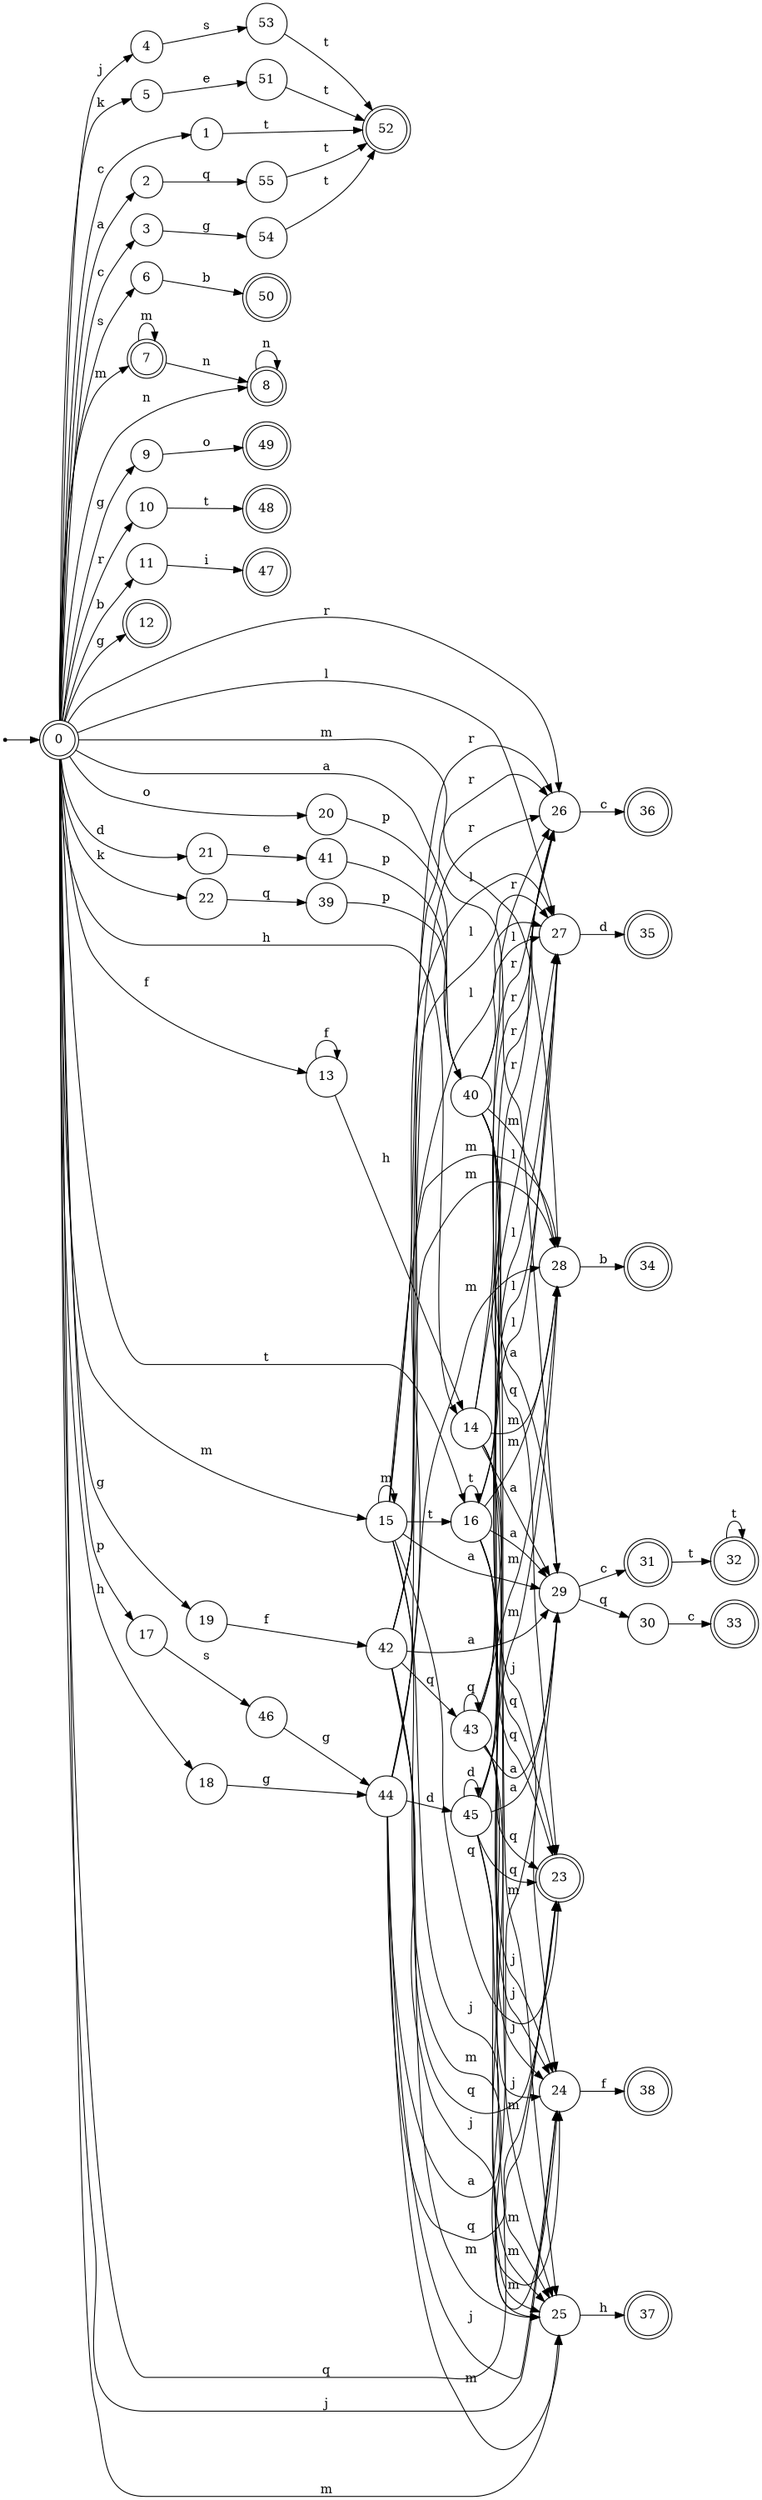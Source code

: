 digraph finite_state_machine {
rankdir=LR;
size="20,20";
node [shape = point]; "dummy0"
node [shape = doublecircle]; "0";"dummy0" -> "0";
node [shape = circle]; "1";
node [shape = circle]; "2";
node [shape = circle]; "3";
node [shape = circle]; "4";
node [shape = circle]; "5";
node [shape = circle]; "6";
node [shape = doublecircle]; "7";node [shape = doublecircle]; "8";node [shape = circle]; "9";
node [shape = circle]; "10";
node [shape = circle]; "11";
node [shape = doublecircle]; "12";node [shape = circle]; "13";
node [shape = circle]; "14";
node [shape = circle]; "15";
node [shape = circle]; "16";
node [shape = circle]; "17";
node [shape = circle]; "18";
node [shape = circle]; "19";
node [shape = circle]; "20";
node [shape = circle]; "21";
node [shape = circle]; "22";
node [shape = doublecircle]; "23";node [shape = circle]; "24";
node [shape = circle]; "25";
node [shape = circle]; "26";
node [shape = circle]; "27";
node [shape = circle]; "28";
node [shape = circle]; "29";
node [shape = circle]; "30";
node [shape = doublecircle]; "31";node [shape = doublecircle]; "32";node [shape = doublecircle]; "33";node [shape = doublecircle]; "34";node [shape = doublecircle]; "35";node [shape = doublecircle]; "36";node [shape = doublecircle]; "37";node [shape = doublecircle]; "38";node [shape = circle]; "39";
node [shape = circle]; "40";
node [shape = circle]; "41";
node [shape = circle]; "42";
node [shape = circle]; "43";
node [shape = circle]; "44";
node [shape = circle]; "45";
node [shape = circle]; "46";
node [shape = doublecircle]; "47";node [shape = doublecircle]; "48";node [shape = doublecircle]; "49";node [shape = doublecircle]; "50";node [shape = circle]; "51";
node [shape = doublecircle]; "52";node [shape = circle]; "53";
node [shape = circle]; "54";
node [shape = circle]; "55";
"0" -> "1" [label = "c"];
 "0" -> "3" [label = "c"];
 "0" -> "2" [label = "a"];
 "0" -> "29" [label = "a"];
 "0" -> "24" [label = "j"];
 "0" -> "4" [label = "j"];
 "0" -> "5" [label = "k"];
 "0" -> "22" [label = "k"];
 "0" -> "6" [label = "s"];
 "0" -> "25" [label = "m"];
 "0" -> "15" [label = "m"];
 "0" -> "28" [label = "m"];
 "0" -> "7" [label = "m"];
 "0" -> "8" [label = "n"];
 "0" -> "9" [label = "g"];
 "0" -> "19" [label = "g"];
 "0" -> "12" [label = "g"];
 "0" -> "10" [label = "r"];
 "0" -> "26" [label = "r"];
 "0" -> "11" [label = "b"];
 "0" -> "13" [label = "f"];
 "0" -> "18" [label = "h"];
 "0" -> "14" [label = "h"];
 "0" -> "16" [label = "t"];
 "0" -> "17" [label = "p"];
 "0" -> "20" [label = "o"];
 "0" -> "21" [label = "d"];
 "0" -> "23" [label = "q"];
 "0" -> "27" [label = "l"];
 "29" -> "30" [label = "q"];
 "29" -> "31" [label = "c"];
 "31" -> "32" [label = "t"];
 "32" -> "32" [label = "t"];
 "30" -> "33" [label = "c"];
 "28" -> "34" [label = "b"];
 "27" -> "35" [label = "d"];
 "26" -> "36" [label = "c"];
 "25" -> "37" [label = "h"];
 "24" -> "38" [label = "f"];
 "22" -> "39" [label = "q"];
 "39" -> "40" [label = "p"];
 "40" -> "23" [label = "q"];
 "40" -> "24" [label = "j"];
 "40" -> "25" [label = "m"];
 "40" -> "28" [label = "m"];
 "40" -> "26" [label = "r"];
 "40" -> "27" [label = "l"];
 "40" -> "29" [label = "a"];
 "21" -> "41" [label = "e"];
 "41" -> "40" [label = "p"];
 "20" -> "40" [label = "p"];
 "19" -> "42" [label = "f"];
 "42" -> "43" [label = "q"];
 "42" -> "23" [label = "q"];
 "42" -> "24" [label = "j"];
 "42" -> "25" [label = "m"];
 "42" -> "28" [label = "m"];
 "42" -> "26" [label = "r"];
 "42" -> "27" [label = "l"];
 "42" -> "29" [label = "a"];
 "43" -> "43" [label = "q"];
 "43" -> "23" [label = "q"];
 "43" -> "24" [label = "j"];
 "43" -> "25" [label = "m"];
 "43" -> "28" [label = "m"];
 "43" -> "26" [label = "r"];
 "43" -> "27" [label = "l"];
 "43" -> "29" [label = "a"];
 "18" -> "44" [label = "g"];
 "44" -> "45" [label = "d"];
 "44" -> "23" [label = "q"];
 "44" -> "24" [label = "j"];
 "44" -> "25" [label = "m"];
 "44" -> "28" [label = "m"];
 "44" -> "26" [label = "r"];
 "44" -> "27" [label = "l"];
 "44" -> "29" [label = "a"];
 "45" -> "45" [label = "d"];
 "45" -> "23" [label = "q"];
 "45" -> "24" [label = "j"];
 "45" -> "25" [label = "m"];
 "45" -> "28" [label = "m"];
 "45" -> "26" [label = "r"];
 "45" -> "27" [label = "l"];
 "45" -> "29" [label = "a"];
 "17" -> "46" [label = "s"];
 "46" -> "44" [label = "g"];
 "16" -> "16" [label = "t"];
 "16" -> "23" [label = "q"];
 "16" -> "24" [label = "j"];
 "16" -> "25" [label = "m"];
 "16" -> "28" [label = "m"];
 "16" -> "26" [label = "r"];
 "16" -> "27" [label = "l"];
 "16" -> "29" [label = "a"];
 "15" -> "25" [label = "m"];
 "15" -> "28" [label = "m"];
 "15" -> "15" [label = "m"];
 "15" -> "16" [label = "t"];
 "15" -> "23" [label = "q"];
 "15" -> "24" [label = "j"];
 "15" -> "26" [label = "r"];
 "15" -> "27" [label = "l"];
 "15" -> "29" [label = "a"];
 "14" -> "23" [label = "q"];
 "14" -> "24" [label = "j"];
 "14" -> "25" [label = "m"];
 "14" -> "28" [label = "m"];
 "14" -> "26" [label = "r"];
 "14" -> "27" [label = "l"];
 "14" -> "29" [label = "a"];
 "13" -> "13" [label = "f"];
 "13" -> "14" [label = "h"];
 "11" -> "47" [label = "i"];
 "10" -> "48" [label = "t"];
 "9" -> "49" [label = "o"];
 "8" -> "8" [label = "n"];
 "7" -> "7" [label = "m"];
 "7" -> "8" [label = "n"];
 "6" -> "50" [label = "b"];
 "5" -> "51" [label = "e"];
 "51" -> "52" [label = "t"];
 "4" -> "53" [label = "s"];
 "53" -> "52" [label = "t"];
 "3" -> "54" [label = "g"];
 "54" -> "52" [label = "t"];
 "2" -> "55" [label = "q"];
 "55" -> "52" [label = "t"];
 "1" -> "52" [label = "t"];
 }

